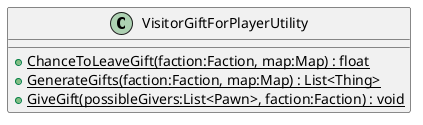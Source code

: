 @startuml
class VisitorGiftForPlayerUtility {
    + {static} ChanceToLeaveGift(faction:Faction, map:Map) : float
    + {static} GenerateGifts(faction:Faction, map:Map) : List<Thing>
    + {static} GiveGift(possibleGivers:List<Pawn>, faction:Faction) : void
}
@enduml
